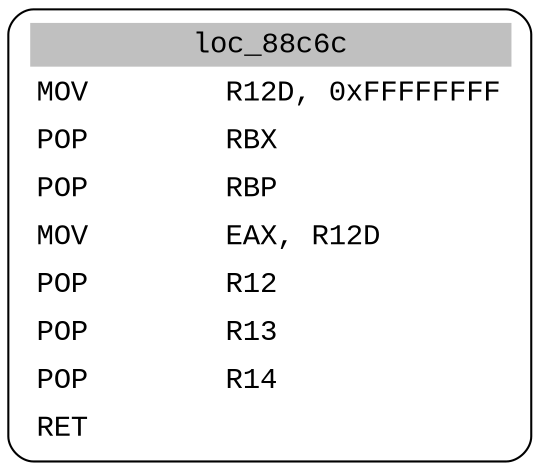 digraph asm_graph {
1941 [
shape="Mrecord" fontname="Courier New"label =<<table border="0" cellborder="0" cellpadding="3"><tr><td align="center" colspan="2" bgcolor="grey">loc_88c6c</td></tr><tr><td align="left">MOV        R12D, 0xFFFFFFFF</td></tr><tr><td align="left">POP        RBX</td></tr><tr><td align="left">POP        RBP</td></tr><tr><td align="left">MOV        EAX, R12D</td></tr><tr><td align="left">POP        R12</td></tr><tr><td align="left">POP        R13</td></tr><tr><td align="left">POP        R14</td></tr><tr><td align="left">RET        </td></tr></table>> ];
}